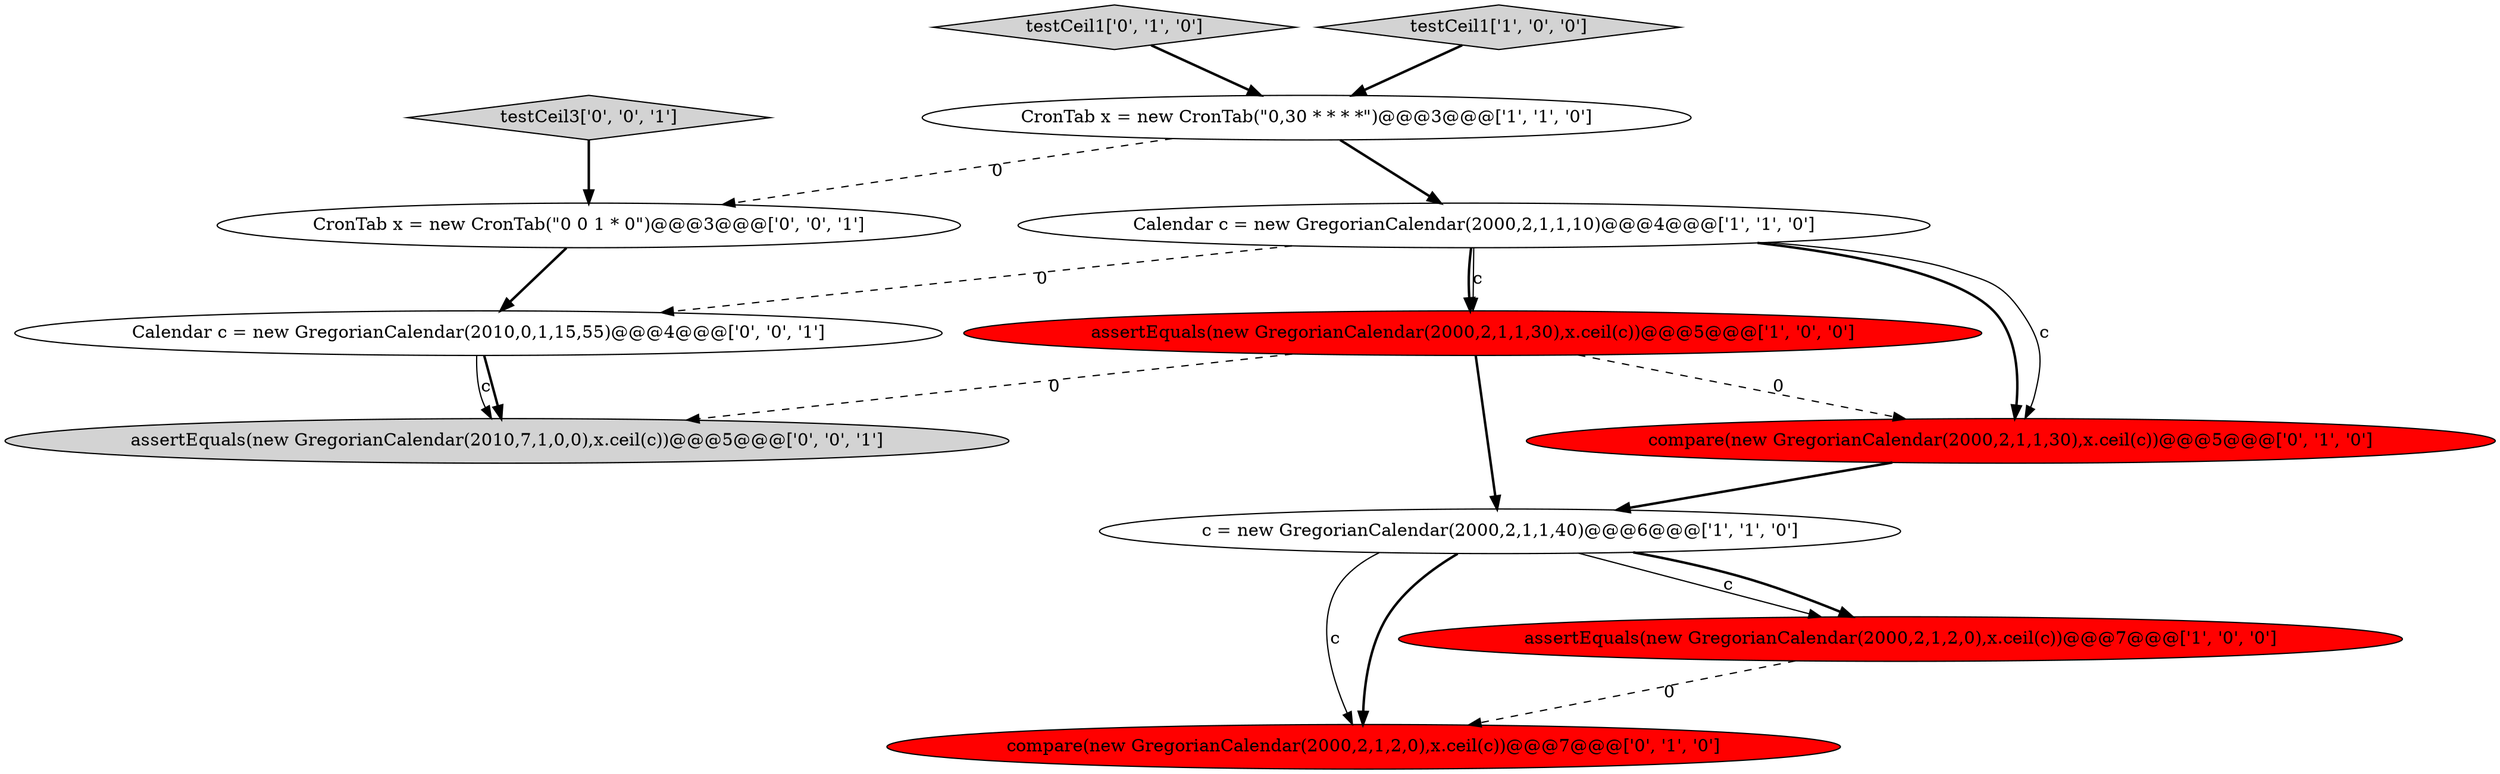 digraph {
1 [style = filled, label = "assertEquals(new GregorianCalendar(2000,2,1,1,30),x.ceil(c))@@@5@@@['1', '0', '0']", fillcolor = red, shape = ellipse image = "AAA1AAABBB1BBB"];
7 [style = filled, label = "compare(new GregorianCalendar(2000,2,1,2,0),x.ceil(c))@@@7@@@['0', '1', '0']", fillcolor = red, shape = ellipse image = "AAA1AAABBB2BBB"];
10 [style = filled, label = "CronTab x = new CronTab(\"0 0 1 * 0\")@@@3@@@['0', '0', '1']", fillcolor = white, shape = ellipse image = "AAA0AAABBB3BBB"];
11 [style = filled, label = "testCeil3['0', '0', '1']", fillcolor = lightgray, shape = diamond image = "AAA0AAABBB3BBB"];
3 [style = filled, label = "c = new GregorianCalendar(2000,2,1,1,40)@@@6@@@['1', '1', '0']", fillcolor = white, shape = ellipse image = "AAA0AAABBB1BBB"];
8 [style = filled, label = "compare(new GregorianCalendar(2000,2,1,1,30),x.ceil(c))@@@5@@@['0', '1', '0']", fillcolor = red, shape = ellipse image = "AAA1AAABBB2BBB"];
5 [style = filled, label = "Calendar c = new GregorianCalendar(2000,2,1,1,10)@@@4@@@['1', '1', '0']", fillcolor = white, shape = ellipse image = "AAA0AAABBB1BBB"];
2 [style = filled, label = "assertEquals(new GregorianCalendar(2000,2,1,2,0),x.ceil(c))@@@7@@@['1', '0', '0']", fillcolor = red, shape = ellipse image = "AAA1AAABBB1BBB"];
6 [style = filled, label = "testCeil1['0', '1', '0']", fillcolor = lightgray, shape = diamond image = "AAA0AAABBB2BBB"];
12 [style = filled, label = "assertEquals(new GregorianCalendar(2010,7,1,0,0),x.ceil(c))@@@5@@@['0', '0', '1']", fillcolor = lightgray, shape = ellipse image = "AAA0AAABBB3BBB"];
4 [style = filled, label = "CronTab x = new CronTab(\"0,30 * * * *\")@@@3@@@['1', '1', '0']", fillcolor = white, shape = ellipse image = "AAA0AAABBB1BBB"];
9 [style = filled, label = "Calendar c = new GregorianCalendar(2010,0,1,15,55)@@@4@@@['0', '0', '1']", fillcolor = white, shape = ellipse image = "AAA0AAABBB3BBB"];
0 [style = filled, label = "testCeil1['1', '0', '0']", fillcolor = lightgray, shape = diamond image = "AAA0AAABBB1BBB"];
5->8 [style = bold, label=""];
3->2 [style = solid, label="c"];
3->7 [style = solid, label="c"];
8->3 [style = bold, label=""];
1->3 [style = bold, label=""];
5->9 [style = dashed, label="0"];
9->12 [style = solid, label="c"];
2->7 [style = dashed, label="0"];
5->8 [style = solid, label="c"];
1->12 [style = dashed, label="0"];
5->1 [style = bold, label=""];
6->4 [style = bold, label=""];
5->1 [style = solid, label="c"];
3->2 [style = bold, label=""];
3->7 [style = bold, label=""];
0->4 [style = bold, label=""];
11->10 [style = bold, label=""];
1->8 [style = dashed, label="0"];
10->9 [style = bold, label=""];
9->12 [style = bold, label=""];
4->10 [style = dashed, label="0"];
4->5 [style = bold, label=""];
}
